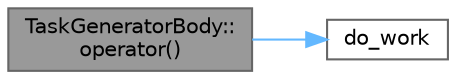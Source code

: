 digraph "TaskGeneratorBody::operator()"
{
 // LATEX_PDF_SIZE
  bgcolor="transparent";
  edge [fontname=Helvetica,fontsize=10,labelfontname=Helvetica,labelfontsize=10];
  node [fontname=Helvetica,fontsize=10,shape=box,height=0.2,width=0.4];
  rankdir="LR";
  Node1 [id="Node000001",label="TaskGeneratorBody::\loperator()",height=0.2,width=0.4,color="gray40", fillcolor="grey60", style="filled", fontcolor="black",tooltip="This form of the function call operator can be used when the body needs to add more work during the p..."];
  Node1 -> Node2 [id="edge2_Node000001_Node000002",color="steelblue1",style="solid",tooltip=" "];
  Node2 [id="Node000002",label="do_work",height=0.2,width=0.4,color="grey40", fillcolor="white", style="filled",URL="$test__parallel__do_8cpp.html#add62eed108899f598431581cbd8f6f17",tooltip=" "];
}
